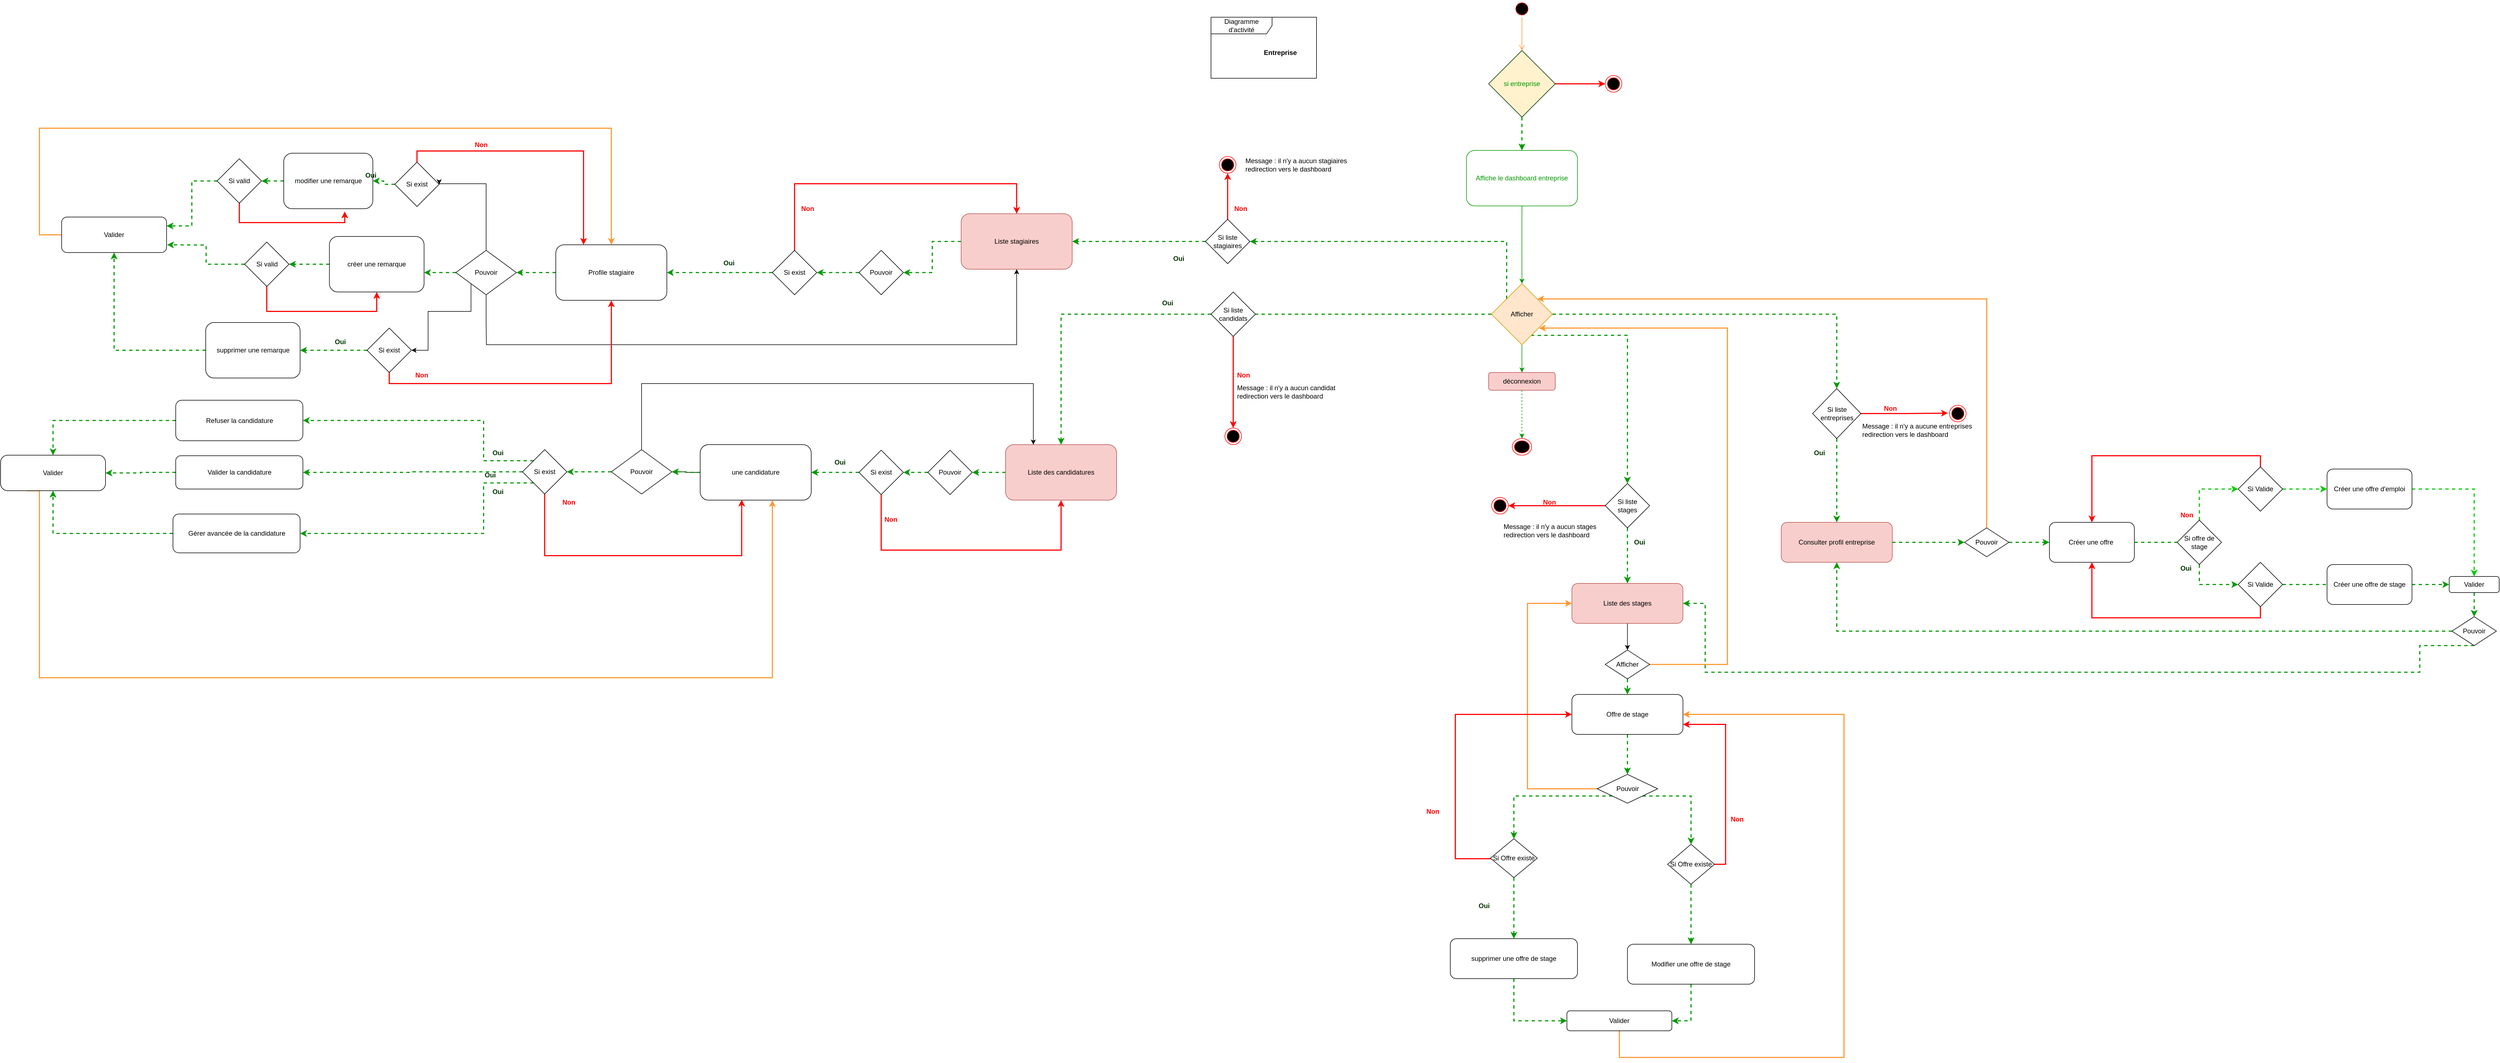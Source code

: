 <mxfile version="20.2.3" type="device"><diagram id="dK9tvj5l9Hu4B9UrkfzS" name="Page-1"><mxGraphModel dx="4116" dy="1898" grid="1" gridSize="10" guides="1" tooltips="1" connect="1" arrows="1" fold="1" page="1" pageScale="1" pageWidth="1169" pageHeight="827" math="0" shadow="0"><root><mxCell id="0"/><mxCell id="1" parent="0"/><mxCell id="IvrfVeuGX-2x-bHtq6-g-1" value="Diagramme d'activité" style="shape=umlFrame;whiteSpace=wrap;html=1;width=110;height=30;" parent="1" vertex="1"><mxGeometry x="10" y="10" width="190" height="110" as="geometry"/></mxCell><mxCell id="IvrfVeuGX-2x-bHtq6-g-2" value="Entreprise" style="text;align=center;fontStyle=1;verticalAlign=middle;spacingLeft=3;spacingRight=3;strokeColor=none;rotatable=0;points=[[0,0.5],[1,0.5]];portConstraint=eastwest;" parent="1" vertex="1"><mxGeometry x="94.97" y="60" width="80" height="26" as="geometry"/></mxCell><mxCell id="IvrfVeuGX-2x-bHtq6-g-3" value="" style="ellipse;html=1;shape=startState;fillColor=#000000;strokeColor=#ff0000;" parent="1" vertex="1"><mxGeometry x="555" y="-20" width="30" height="30" as="geometry"/></mxCell><mxCell id="IvrfVeuGX-2x-bHtq6-g-4" value="" style="edgeStyle=orthogonalEdgeStyle;html=1;verticalAlign=bottom;endArrow=open;endSize=8;strokeColor=#FF9933;rounded=0;" parent="1" source="IvrfVeuGX-2x-bHtq6-g-3" edge="1"><mxGeometry relative="1" as="geometry"><mxPoint x="570" y="70" as="targetPoint"/></mxGeometry></mxCell><mxCell id="IvrfVeuGX-2x-bHtq6-g-9" style="edgeStyle=orthogonalEdgeStyle;rounded=0;orthogonalLoop=1;jettySize=auto;html=1;exitX=1;exitY=0.5;exitDx=0;exitDy=0;entryX=0;entryY=0.5;entryDx=0;entryDy=0;strokeColor=#FF0000;strokeWidth=2;" parent="1" source="IvrfVeuGX-2x-bHtq6-g-7" target="IvrfVeuGX-2x-bHtq6-g-8" edge="1"><mxGeometry relative="1" as="geometry"/></mxCell><mxCell id="IvrfVeuGX-2x-bHtq6-g-11" style="edgeStyle=orthogonalEdgeStyle;rounded=0;orthogonalLoop=1;jettySize=auto;html=1;exitX=0.5;exitY=1;exitDx=0;exitDy=0;strokeColor=#009900;dashed=1;strokeWidth=2;" parent="1" source="IvrfVeuGX-2x-bHtq6-g-7" target="IvrfVeuGX-2x-bHtq6-g-10" edge="1"><mxGeometry relative="1" as="geometry"/></mxCell><mxCell id="IvrfVeuGX-2x-bHtq6-g-7" value="si entreprise" style="rhombus;whiteSpace=wrap;html=1;fillColor=#fff2cc;strokeColor=#003300;fontColor=#009900;" parent="1" vertex="1"><mxGeometry x="510" y="70" width="120" height="120" as="geometry"/></mxCell><mxCell id="IvrfVeuGX-2x-bHtq6-g-8" value="" style="ellipse;html=1;shape=endState;fillColor=#000000;strokeColor=#ff0000;" parent="1" vertex="1"><mxGeometry x="720" y="115" width="30" height="30" as="geometry"/></mxCell><mxCell id="IvrfVeuGX-2x-bHtq6-g-13" style="edgeStyle=orthogonalEdgeStyle;rounded=0;orthogonalLoop=1;jettySize=auto;html=1;exitX=0.5;exitY=1;exitDx=0;exitDy=0;entryX=0.5;entryY=0;entryDx=0;entryDy=0;strokeColor=#009900;" parent="1" source="IvrfVeuGX-2x-bHtq6-g-10" target="IvrfVeuGX-2x-bHtq6-g-12" edge="1"><mxGeometry relative="1" as="geometry"/></mxCell><mxCell id="IvrfVeuGX-2x-bHtq6-g-10" value="Affiche le dashboard entreprise" style="rounded=1;whiteSpace=wrap;html=1;fontColor=#009900;strokeColor=#009900;" parent="1" vertex="1"><mxGeometry x="470" y="250" width="200" height="100" as="geometry"/></mxCell><mxCell id="IvrfVeuGX-2x-bHtq6-g-15" style="edgeStyle=orthogonalEdgeStyle;rounded=0;orthogonalLoop=1;jettySize=auto;html=1;exitX=0.5;exitY=1;exitDx=0;exitDy=0;entryX=0.5;entryY=0;entryDx=0;entryDy=0;strokeColor=#009900;" parent="1" source="IvrfVeuGX-2x-bHtq6-g-12" target="IvrfVeuGX-2x-bHtq6-g-14" edge="1"><mxGeometry relative="1" as="geometry"/></mxCell><mxCell id="IvrfVeuGX-2x-bHtq6-g-21" style="edgeStyle=orthogonalEdgeStyle;rounded=0;orthogonalLoop=1;jettySize=auto;html=1;exitX=1;exitY=0.5;exitDx=0;exitDy=0;entryX=0.5;entryY=0;entryDx=0;entryDy=0;strokeColor=#009900;strokeWidth=2;dashed=1;" parent="1" source="IvrfVeuGX-2x-bHtq6-g-12" target="UWyFpZNym0sm6abf4kBV-177" edge="1"><mxGeometry relative="1" as="geometry"/></mxCell><mxCell id="d-51vMW2B44KQ1tpnDC6-2" style="edgeStyle=orthogonalEdgeStyle;rounded=0;orthogonalLoop=1;jettySize=auto;html=1;exitX=0;exitY=0.5;exitDx=0;exitDy=0;entryX=1;entryY=0.5;entryDx=0;entryDy=0;strokeColor=#009900;strokeWidth=2;dashed=1;startArrow=none;" parent="1" source="UWyFpZNym0sm6abf4kBV-90" target="d-51vMW2B44KQ1tpnDC6-1" edge="1"><mxGeometry relative="1" as="geometry"/></mxCell><mxCell id="d-51vMW2B44KQ1tpnDC6-4" style="edgeStyle=orthogonalEdgeStyle;rounded=0;orthogonalLoop=1;jettySize=auto;html=1;exitX=0;exitY=0.5;exitDx=0;exitDy=0;entryX=0.5;entryY=0;entryDx=0;entryDy=0;strokeColor=#009900;strokeWidth=2;dashed=1;startArrow=none;" parent="1" source="UWyFpZNym0sm6abf4kBV-131" target="d-51vMW2B44KQ1tpnDC6-3" edge="1"><mxGeometry relative="1" as="geometry"><mxPoint x="-300" y="545.476" as="targetPoint"/><Array as="points"><mxPoint x="-260" y="545"/></Array></mxGeometry></mxCell><mxCell id="UWyFpZNym0sm6abf4kBV-172" style="edgeStyle=orthogonalEdgeStyle;rounded=0;orthogonalLoop=1;jettySize=auto;html=1;exitX=0.647;exitY=0.847;exitDx=0;exitDy=0;entryX=0.5;entryY=0;entryDx=0;entryDy=0;dashed=1;strokeColor=#009900;strokeWidth=2;fontColor=#FF9933;exitPerimeter=0;" parent="1" source="IvrfVeuGX-2x-bHtq6-g-12" target="UWyFpZNym0sm6abf4kBV-165" edge="1"><mxGeometry relative="1" as="geometry"><Array as="points"><mxPoint x="598" y="583"/><mxPoint x="760" y="583"/></Array></mxGeometry></mxCell><mxCell id="UWyFpZNym0sm6abf4kBV-186" style="edgeStyle=orthogonalEdgeStyle;rounded=0;orthogonalLoop=1;jettySize=auto;html=1;exitX=0;exitY=0;exitDx=0;exitDy=0;entryX=1;entryY=0.5;entryDx=0;entryDy=0;strokeColor=#009900;strokeWidth=2;fontColor=#003300;dashed=1;" parent="1" source="IvrfVeuGX-2x-bHtq6-g-12" target="UWyFpZNym0sm6abf4kBV-90" edge="1"><mxGeometry relative="1" as="geometry"><Array as="points"><mxPoint x="543" y="414"/></Array></mxGeometry></mxCell><mxCell id="IvrfVeuGX-2x-bHtq6-g-12" value="Afficher" style="rhombus;whiteSpace=wrap;html=1;fillColor=#ffe6cc;strokeColor=#d79b00;" parent="1" vertex="1"><mxGeometry x="515" y="490" width="110" height="110" as="geometry"/></mxCell><mxCell id="IvrfVeuGX-2x-bHtq6-g-17" style="edgeStyle=orthogonalEdgeStyle;rounded=0;orthogonalLoop=1;jettySize=auto;html=1;exitX=0.5;exitY=1;exitDx=0;exitDy=0;entryX=0.5;entryY=0;entryDx=0;entryDy=0;dashed=1;strokeColor=#009900;" parent="1" source="IvrfVeuGX-2x-bHtq6-g-14" target="IvrfVeuGX-2x-bHtq6-g-16" edge="1"><mxGeometry relative="1" as="geometry"/></mxCell><mxCell id="IvrfVeuGX-2x-bHtq6-g-14" value="déconnexion" style="rounded=1;whiteSpace=wrap;html=1;fillColor=#f8cecc;strokeColor=#b85450;" parent="1" vertex="1"><mxGeometry x="510" y="650" width="120" height="32" as="geometry"/></mxCell><mxCell id="IvrfVeuGX-2x-bHtq6-g-16" value="" style="ellipse;html=1;shape=endState;fillColor=#000000;strokeColor=#ff0000;" parent="1" vertex="1"><mxGeometry x="552.5" y="769" width="35" height="30" as="geometry"/></mxCell><mxCell id="d-51vMW2B44KQ1tpnDC6-48" style="edgeStyle=orthogonalEdgeStyle;rounded=0;orthogonalLoop=1;jettySize=auto;html=1;exitX=0.5;exitY=1;exitDx=0;exitDy=0;entryX=0.5;entryY=0;entryDx=0;entryDy=0;" parent="1" source="IvrfVeuGX-2x-bHtq6-g-18" target="d-51vMW2B44KQ1tpnDC6-47" edge="1"><mxGeometry relative="1" as="geometry"/></mxCell><mxCell id="IvrfVeuGX-2x-bHtq6-g-18" value="Liste des stages" style="rounded=1;whiteSpace=wrap;html=1;fillColor=#f8cecc;strokeColor=#b85450;" parent="1" vertex="1"><mxGeometry x="660" y="1030" width="200" height="72" as="geometry"/></mxCell><mxCell id="d-51vMW2B44KQ1tpnDC6-63" style="edgeStyle=orthogonalEdgeStyle;rounded=0;orthogonalLoop=1;jettySize=auto;html=1;exitX=1;exitY=0.5;exitDx=0;exitDy=0;entryX=0;entryY=0.5;entryDx=0;entryDy=0;strokeColor=#009900;strokeWidth=2;dashed=1;" parent="1" source="IvrfVeuGX-2x-bHtq6-g-19" target="d-51vMW2B44KQ1tpnDC6-62" edge="1"><mxGeometry relative="1" as="geometry"/></mxCell><mxCell id="IvrfVeuGX-2x-bHtq6-g-19" value="Consulter profil entreprise" style="rounded=1;whiteSpace=wrap;html=1;fillColor=#f8cecc;strokeColor=#b85450;" parent="1" vertex="1"><mxGeometry x="1037" y="920" width="200" height="72" as="geometry"/></mxCell><mxCell id="d-51vMW2B44KQ1tpnDC6-7" style="edgeStyle=orthogonalEdgeStyle;rounded=0;orthogonalLoop=1;jettySize=auto;html=1;exitX=0;exitY=0.5;exitDx=0;exitDy=0;strokeColor=#009900;fontColor=#FF9933;strokeWidth=2;dashed=1;" parent="1" source="d-51vMW2B44KQ1tpnDC6-1" target="d-51vMW2B44KQ1tpnDC6-5" edge="1"><mxGeometry relative="1" as="geometry"/></mxCell><mxCell id="d-51vMW2B44KQ1tpnDC6-1" value="Liste stagiaires" style="rounded=1;whiteSpace=wrap;html=1;fillColor=#f8cecc;strokeColor=#b85450;" parent="1" vertex="1"><mxGeometry x="-440" y="364" width="200" height="100" as="geometry"/></mxCell><mxCell id="d-51vMW2B44KQ1tpnDC6-28" style="edgeStyle=orthogonalEdgeStyle;rounded=0;orthogonalLoop=1;jettySize=auto;html=1;entryX=1;entryY=0.5;entryDx=0;entryDy=0;startArrow=none;strokeColor=#009900;strokeWidth=2;dashed=1;" parent="1" source="UWyFpZNym0sm6abf4kBV-134" target="d-51vMW2B44KQ1tpnDC6-26" edge="1"><mxGeometry relative="1" as="geometry"/></mxCell><mxCell id="UWyFpZNym0sm6abf4kBV-136" style="edgeStyle=orthogonalEdgeStyle;rounded=0;orthogonalLoop=1;jettySize=auto;html=1;exitX=0;exitY=0.5;exitDx=0;exitDy=0;strokeColor=#009900;strokeWidth=2;fontColor=#000000;dashed=1;" parent="1" source="d-51vMW2B44KQ1tpnDC6-3" target="UWyFpZNym0sm6abf4kBV-134" edge="1"><mxGeometry relative="1" as="geometry"/></mxCell><mxCell id="d-51vMW2B44KQ1tpnDC6-3" value="Liste des candidatures" style="rounded=1;whiteSpace=wrap;html=1;fillColor=#f8cecc;strokeColor=#b85450;" parent="1" vertex="1"><mxGeometry x="-360" y="780" width="200" height="100" as="geometry"/></mxCell><mxCell id="d-51vMW2B44KQ1tpnDC6-8" style="edgeStyle=orthogonalEdgeStyle;rounded=0;orthogonalLoop=1;jettySize=auto;html=1;exitX=0;exitY=0.5;exitDx=0;exitDy=0;entryX=1;entryY=0.5;entryDx=0;entryDy=0;startArrow=none;fontColor=#000000;strokeWidth=2;dashed=1;strokeColor=#009900;" parent="1" source="UWyFpZNym0sm6abf4kBV-101" target="d-51vMW2B44KQ1tpnDC6-6" edge="1"><mxGeometry relative="1" as="geometry"/></mxCell><mxCell id="UWyFpZNym0sm6abf4kBV-108" style="edgeStyle=orthogonalEdgeStyle;rounded=0;orthogonalLoop=1;jettySize=auto;html=1;exitX=0;exitY=0.5;exitDx=0;exitDy=0;entryX=1;entryY=0.5;entryDx=0;entryDy=0;strokeColor=#009900;strokeWidth=2;fontColor=#FF9933;dashed=1;" parent="1" source="d-51vMW2B44KQ1tpnDC6-5" target="UWyFpZNym0sm6abf4kBV-101" edge="1"><mxGeometry relative="1" as="geometry"/></mxCell><mxCell id="d-51vMW2B44KQ1tpnDC6-5" value="Pouvoir" style="rhombus;whiteSpace=wrap;html=1;" parent="1" vertex="1"><mxGeometry x="-624" y="430" width="80" height="80" as="geometry"/></mxCell><mxCell id="d-51vMW2B44KQ1tpnDC6-11" style="edgeStyle=orthogonalEdgeStyle;rounded=0;orthogonalLoop=1;jettySize=auto;html=1;entryX=1;entryY=0.5;entryDx=0;entryDy=0;strokeColor=#009900;strokeWidth=2;dashed=1;" parent="1" source="d-51vMW2B44KQ1tpnDC6-6" target="d-51vMW2B44KQ1tpnDC6-9" edge="1"><mxGeometry relative="1" as="geometry"/></mxCell><mxCell id="d-51vMW2B44KQ1tpnDC6-6" value="Profile stagiaire" style="rounded=1;whiteSpace=wrap;html=1;" parent="1" vertex="1"><mxGeometry x="-1170" y="420" width="200" height="100" as="geometry"/></mxCell><mxCell id="d-51vMW2B44KQ1tpnDC6-12" style="edgeStyle=orthogonalEdgeStyle;rounded=0;orthogonalLoop=1;jettySize=auto;html=1;exitX=0;exitY=0.5;exitDx=0;exitDy=0;strokeColor=#009900;strokeWidth=2;dashed=1;" parent="1" source="d-51vMW2B44KQ1tpnDC6-9" target="d-51vMW2B44KQ1tpnDC6-10" edge="1"><mxGeometry relative="1" as="geometry"><Array as="points"><mxPoint x="-1450" y="470"/><mxPoint x="-1450" y="470"/></Array></mxGeometry></mxCell><mxCell id="d-51vMW2B44KQ1tpnDC6-15" style="edgeStyle=orthogonalEdgeStyle;rounded=0;orthogonalLoop=1;jettySize=auto;html=1;exitX=0.5;exitY=0;exitDx=0;exitDy=0;entryX=1;entryY=0.5;entryDx=0;entryDy=0;" parent="1" source="d-51vMW2B44KQ1tpnDC6-9" target="UWyFpZNym0sm6abf4kBV-109" edge="1"><mxGeometry relative="1" as="geometry"><Array as="points"><mxPoint x="-1295" y="310"/></Array></mxGeometry></mxCell><mxCell id="d-51vMW2B44KQ1tpnDC6-16" style="edgeStyle=orthogonalEdgeStyle;rounded=0;orthogonalLoop=1;jettySize=auto;html=1;exitX=0;exitY=1;exitDx=0;exitDy=0;entryX=1;entryY=0.5;entryDx=0;entryDy=0;" parent="1" source="d-51vMW2B44KQ1tpnDC6-9" target="UWyFpZNym0sm6abf4kBV-115" edge="1"><mxGeometry relative="1" as="geometry"><Array as="points"><mxPoint x="-1323" y="540"/><mxPoint x="-1400" y="540"/><mxPoint x="-1400" y="610"/><mxPoint x="-1420" y="610"/></Array></mxGeometry></mxCell><mxCell id="d-51vMW2B44KQ1tpnDC6-23" style="edgeStyle=orthogonalEdgeStyle;rounded=0;orthogonalLoop=1;jettySize=auto;html=1;entryX=0.5;entryY=1;entryDx=0;entryDy=0;exitX=0.5;exitY=1;exitDx=0;exitDy=0;" parent="1" source="d-51vMW2B44KQ1tpnDC6-9" target="d-51vMW2B44KQ1tpnDC6-1" edge="1"><mxGeometry relative="1" as="geometry"><mxPoint x="-1300" y="560" as="sourcePoint"/><Array as="points"><mxPoint x="-1295" y="560"/><mxPoint x="-1295" y="560"/><mxPoint x="-1295" y="600"/><mxPoint x="-340" y="600"/></Array></mxGeometry></mxCell><mxCell id="d-51vMW2B44KQ1tpnDC6-9" value="Pouvoir" style="rhombus;whiteSpace=wrap;html=1;" parent="1" vertex="1"><mxGeometry x="-1350" y="430" width="109" height="80" as="geometry"/></mxCell><mxCell id="V-us32ecaMY4QRUvl-gC-9" style="edgeStyle=orthogonalEdgeStyle;rounded=0;orthogonalLoop=1;jettySize=auto;html=1;exitX=0;exitY=0.5;exitDx=0;exitDy=0;entryX=1;entryY=0.5;entryDx=0;entryDy=0;strokeColor=#009900;strokeWidth=2;dashed=1;" parent="1" source="d-51vMW2B44KQ1tpnDC6-10" target="V-us32ecaMY4QRUvl-gC-7" edge="1"><mxGeometry relative="1" as="geometry"/></mxCell><mxCell id="d-51vMW2B44KQ1tpnDC6-10" value="créer une remarque" style="rounded=1;whiteSpace=wrap;html=1;" parent="1" vertex="1"><mxGeometry x="-1577.75" y="405" width="170.5" height="100" as="geometry"/></mxCell><mxCell id="V-us32ecaMY4QRUvl-gC-15" style="edgeStyle=orthogonalEdgeStyle;rounded=0;orthogonalLoop=1;jettySize=auto;html=1;exitX=0;exitY=0.5;exitDx=0;exitDy=0;entryX=1;entryY=0.5;entryDx=0;entryDy=0;dashed=1;strokeColor=#009900;strokeWidth=2;" parent="1" source="d-51vMW2B44KQ1tpnDC6-13" target="V-us32ecaMY4QRUvl-gC-12" edge="1"><mxGeometry relative="1" as="geometry"/></mxCell><mxCell id="d-51vMW2B44KQ1tpnDC6-13" value="modifier&amp;nbsp;une remarque" style="rounded=1;whiteSpace=wrap;html=1;" parent="1" vertex="1"><mxGeometry x="-1660" y="255" width="160.5" height="100" as="geometry"/></mxCell><mxCell id="d-51vMW2B44KQ1tpnDC6-20" style="edgeStyle=orthogonalEdgeStyle;rounded=0;orthogonalLoop=1;jettySize=auto;html=1;exitX=0;exitY=0.5;exitDx=0;exitDy=0;strokeWidth=2;dashed=1;strokeColor=#009900;" parent="1" source="d-51vMW2B44KQ1tpnDC6-14" target="d-51vMW2B44KQ1tpnDC6-18" edge="1"><mxGeometry relative="1" as="geometry"/></mxCell><mxCell id="d-51vMW2B44KQ1tpnDC6-14" value="supprimer&amp;nbsp;une remarque" style="rounded=1;whiteSpace=wrap;html=1;" parent="1" vertex="1"><mxGeometry x="-1800.5" y="560" width="170" height="100" as="geometry"/></mxCell><mxCell id="d-51vMW2B44KQ1tpnDC6-22" style="edgeStyle=orthogonalEdgeStyle;rounded=0;orthogonalLoop=1;jettySize=auto;html=1;exitX=0;exitY=0.5;exitDx=0;exitDy=0;entryX=0.5;entryY=0;entryDx=0;entryDy=0;strokeColor=#FF9933;strokeWidth=2;" parent="1" source="d-51vMW2B44KQ1tpnDC6-18" target="d-51vMW2B44KQ1tpnDC6-6" edge="1"><mxGeometry relative="1" as="geometry"><mxPoint x="-1380" y="70" as="targetPoint"/><Array as="points"><mxPoint x="-2100" y="402"/><mxPoint x="-2100" y="210"/><mxPoint x="-1070" y="210"/></Array></mxGeometry></mxCell><mxCell id="d-51vMW2B44KQ1tpnDC6-18" value="Valider" style="rounded=1;whiteSpace=wrap;html=1;" parent="1" vertex="1"><mxGeometry x="-2060" y="370" width="189" height="64" as="geometry"/></mxCell><mxCell id="UWyFpZNym0sm6abf4kBV-137" value="" style="edgeStyle=orthogonalEdgeStyle;rounded=0;orthogonalLoop=1;jettySize=auto;html=1;strokeColor=#009900;strokeWidth=2;fontColor=#000000;dashed=1;entryX=1;entryY=0.5;entryDx=0;entryDy=0;" parent="1" source="d-51vMW2B44KQ1tpnDC6-26" target="d-51vMW2B44KQ1tpnDC6-27" edge="1"><mxGeometry relative="1" as="geometry"><Array as="points"><mxPoint x="-650" y="830"/><mxPoint x="-650" y="830"/></Array></mxGeometry></mxCell><mxCell id="d-51vMW2B44KQ1tpnDC6-26" value="Si exist" style="rhombus;whiteSpace=wrap;html=1;" parent="1" vertex="1"><mxGeometry x="-624" y="790" width="80" height="80" as="geometry"/></mxCell><mxCell id="UWyFpZNym0sm6abf4kBV-124" style="edgeStyle=orthogonalEdgeStyle;rounded=0;orthogonalLoop=1;jettySize=auto;html=1;exitX=0;exitY=0.5;exitDx=0;exitDy=0;entryX=1;entryY=0.5;entryDx=0;entryDy=0;strokeColor=#000000;strokeWidth=1;fontColor=#000000;" parent="1" source="d-51vMW2B44KQ1tpnDC6-27" target="d-51vMW2B44KQ1tpnDC6-34" edge="1"><mxGeometry relative="1" as="geometry"/></mxCell><mxCell id="UWyFpZNym0sm6abf4kBV-140" value="" style="edgeStyle=orthogonalEdgeStyle;rounded=0;orthogonalLoop=1;jettySize=auto;html=1;dashed=1;strokeColor=#009900;strokeWidth=2;fontColor=#000000;" parent="1" source="d-51vMW2B44KQ1tpnDC6-27" target="d-51vMW2B44KQ1tpnDC6-34" edge="1"><mxGeometry relative="1" as="geometry"/></mxCell><mxCell id="d-51vMW2B44KQ1tpnDC6-27" value="une candidature" style="rounded=1;whiteSpace=wrap;html=1;" parent="1" vertex="1"><mxGeometry x="-910" y="780" width="200" height="100" as="geometry"/></mxCell><mxCell id="d-51vMW2B44KQ1tpnDC6-43" style="edgeStyle=orthogonalEdgeStyle;rounded=0;orthogonalLoop=1;jettySize=auto;html=1;exitX=0.5;exitY=0;exitDx=0;exitDy=0;entryX=0.25;entryY=0;entryDx=0;entryDy=0;" parent="1" source="d-51vMW2B44KQ1tpnDC6-34" target="d-51vMW2B44KQ1tpnDC6-3" edge="1"><mxGeometry relative="1" as="geometry"><Array as="points"><mxPoint x="-1015" y="670"/><mxPoint x="-310" y="670"/></Array><mxPoint x="-350" y="760" as="targetPoint"/></mxGeometry></mxCell><mxCell id="UWyFpZNym0sm6abf4kBV-142" style="edgeStyle=orthogonalEdgeStyle;rounded=0;orthogonalLoop=1;jettySize=auto;html=1;exitX=0;exitY=0.5;exitDx=0;exitDy=0;dashed=1;strokeColor=#009900;strokeWidth=2;fontColor=#000000;" parent="1" source="d-51vMW2B44KQ1tpnDC6-34" target="UWyFpZNym0sm6abf4kBV-141" edge="1"><mxGeometry relative="1" as="geometry"/></mxCell><mxCell id="d-51vMW2B44KQ1tpnDC6-34" value="Pouvoir" style="rhombus;whiteSpace=wrap;html=1;" parent="1" vertex="1"><mxGeometry x="-1070" y="789" width="109" height="80" as="geometry"/></mxCell><mxCell id="d-51vMW2B44KQ1tpnDC6-35" style="edgeStyle=orthogonalEdgeStyle;rounded=0;orthogonalLoop=1;jettySize=auto;html=1;exitX=0;exitY=0.5;exitDx=0;exitDy=0;strokeColor=#009900;strokeWidth=2;dashed=1;" parent="1" source="d-51vMW2B44KQ1tpnDC6-36" target="d-51vMW2B44KQ1tpnDC6-41" edge="1"><mxGeometry relative="1" as="geometry"/></mxCell><mxCell id="d-51vMW2B44KQ1tpnDC6-36" value="Refuser&amp;nbsp;la candidature" style="rounded=1;whiteSpace=wrap;html=1;" parent="1" vertex="1"><mxGeometry x="-1854.5" y="700" width="229" height="73" as="geometry"/></mxCell><mxCell id="d-51vMW2B44KQ1tpnDC6-37" style="edgeStyle=orthogonalEdgeStyle;rounded=0;orthogonalLoop=1;jettySize=auto;html=1;exitX=0;exitY=0.5;exitDx=0;exitDy=0;entryX=1;entryY=0.5;entryDx=0;entryDy=0;strokeColor=#009900;strokeWidth=2;dashed=1;" parent="1" source="d-51vMW2B44KQ1tpnDC6-38" target="d-51vMW2B44KQ1tpnDC6-41" edge="1"><mxGeometry relative="1" as="geometry"/></mxCell><mxCell id="d-51vMW2B44KQ1tpnDC6-38" value="Valider la candidature" style="rounded=1;whiteSpace=wrap;html=1;" parent="1" vertex="1"><mxGeometry x="-1854.5" y="800" width="229" height="60" as="geometry"/></mxCell><mxCell id="d-51vMW2B44KQ1tpnDC6-39" style="edgeStyle=orthogonalEdgeStyle;rounded=0;orthogonalLoop=1;jettySize=auto;html=1;exitX=0;exitY=0.5;exitDx=0;exitDy=0;strokeColor=#009900;strokeWidth=2;dashed=1;" parent="1" source="d-51vMW2B44KQ1tpnDC6-40" target="d-51vMW2B44KQ1tpnDC6-41" edge="1"><mxGeometry relative="1" as="geometry"/></mxCell><mxCell id="d-51vMW2B44KQ1tpnDC6-40" value="Gérer avancée de la candidature" style="rounded=1;whiteSpace=wrap;html=1;" parent="1" vertex="1"><mxGeometry x="-1859.5" y="905" width="229" height="70" as="geometry"/></mxCell><mxCell id="d-51vMW2B44KQ1tpnDC6-42" style="edgeStyle=orthogonalEdgeStyle;rounded=0;orthogonalLoop=1;jettySize=auto;html=1;exitX=0.25;exitY=1;exitDx=0;exitDy=0;strokeColor=#FF9933;strokeWidth=2;" parent="1" source="d-51vMW2B44KQ1tpnDC6-41" target="d-51vMW2B44KQ1tpnDC6-27" edge="1"><mxGeometry relative="1" as="geometry"><mxPoint x="-1920" y="1300" as="targetPoint"/><Array as="points"><mxPoint x="-2100" y="863"/><mxPoint x="-2100" y="1200"/><mxPoint x="-780" y="1200"/></Array></mxGeometry></mxCell><mxCell id="d-51vMW2B44KQ1tpnDC6-41" value="Valider" style="rounded=1;whiteSpace=wrap;html=1;arcSize=20;" parent="1" vertex="1"><mxGeometry x="-2170" y="799" width="189" height="64" as="geometry"/></mxCell><mxCell id="d-51vMW2B44KQ1tpnDC6-54" style="edgeStyle=orthogonalEdgeStyle;rounded=0;orthogonalLoop=1;jettySize=auto;html=1;exitX=0.5;exitY=1;exitDx=0;exitDy=0;strokeColor=#009900;strokeWidth=2;dashed=1;" parent="1" source="d-51vMW2B44KQ1tpnDC6-46" target="d-51vMW2B44KQ1tpnDC6-50" edge="1"><mxGeometry relative="1" as="geometry"/></mxCell><mxCell id="d-51vMW2B44KQ1tpnDC6-46" value="Offre de stage" style="rounded=1;whiteSpace=wrap;html=1;" parent="1" vertex="1"><mxGeometry x="660" y="1230" width="200" height="72" as="geometry"/></mxCell><mxCell id="d-51vMW2B44KQ1tpnDC6-49" style="edgeStyle=orthogonalEdgeStyle;rounded=0;orthogonalLoop=1;jettySize=auto;html=1;exitX=0.5;exitY=1;exitDx=0;exitDy=0;entryX=0.5;entryY=0;entryDx=0;entryDy=0;strokeColor=#009900;strokeWidth=2;dashed=1;" parent="1" source="d-51vMW2B44KQ1tpnDC6-47" target="d-51vMW2B44KQ1tpnDC6-46" edge="1"><mxGeometry relative="1" as="geometry"/></mxCell><mxCell id="d-51vMW2B44KQ1tpnDC6-61" style="edgeStyle=orthogonalEdgeStyle;rounded=0;orthogonalLoop=1;jettySize=auto;html=1;exitX=1;exitY=0.5;exitDx=0;exitDy=0;strokeColor=#FF9933;strokeWidth=2;entryX=0.778;entryY=0.731;entryDx=0;entryDy=0;entryPerimeter=0;" parent="1" source="d-51vMW2B44KQ1tpnDC6-47" target="IvrfVeuGX-2x-bHtq6-g-12" edge="1"><mxGeometry relative="1" as="geometry"><mxPoint x="610" y="560" as="targetPoint"/><Array as="points"><mxPoint x="940" y="1176"/><mxPoint x="940" y="570"/><mxPoint x="610" y="570"/></Array></mxGeometry></mxCell><mxCell id="d-51vMW2B44KQ1tpnDC6-47" value="Afficher" style="rhombus;whiteSpace=wrap;html=1;" parent="1" vertex="1"><mxGeometry x="720" y="1150" width="80" height="52" as="geometry"/></mxCell><mxCell id="d-51vMW2B44KQ1tpnDC6-55" style="edgeStyle=orthogonalEdgeStyle;rounded=0;orthogonalLoop=1;jettySize=auto;html=1;exitX=0;exitY=1;exitDx=0;exitDy=0;entryX=0.5;entryY=0;entryDx=0;entryDy=0;strokeColor=#009900;strokeWidth=2;dashed=1;" parent="1" source="d-51vMW2B44KQ1tpnDC6-50" target="UWyFpZNym0sm6abf4kBV-153" edge="1"><mxGeometry relative="1" as="geometry"/></mxCell><mxCell id="d-51vMW2B44KQ1tpnDC6-60" style="edgeStyle=orthogonalEdgeStyle;rounded=0;orthogonalLoop=1;jettySize=auto;html=1;exitX=0;exitY=0.5;exitDx=0;exitDy=0;strokeColor=#FF9933;entryX=0;entryY=0.5;entryDx=0;entryDy=0;strokeWidth=2;" parent="1" source="d-51vMW2B44KQ1tpnDC6-50" target="IvrfVeuGX-2x-bHtq6-g-18" edge="1"><mxGeometry relative="1" as="geometry"><Array as="points"><mxPoint x="580" y="1400"/><mxPoint x="580" y="1066"/></Array><mxPoint x="640" y="1066" as="targetPoint"/></mxGeometry></mxCell><mxCell id="UWyFpZNym0sm6abf4kBV-160" style="edgeStyle=orthogonalEdgeStyle;rounded=0;orthogonalLoop=1;jettySize=auto;html=1;exitX=1;exitY=1;exitDx=0;exitDy=0;dashed=1;strokeColor=#009900;strokeWidth=2;fontColor=#FF9933;" parent="1" source="d-51vMW2B44KQ1tpnDC6-50" target="UWyFpZNym0sm6abf4kBV-158" edge="1"><mxGeometry relative="1" as="geometry"/></mxCell><mxCell id="d-51vMW2B44KQ1tpnDC6-50" value="Pouvoir" style="rhombus;whiteSpace=wrap;html=1;" parent="1" vertex="1"><mxGeometry x="705.5" y="1374" width="109" height="52" as="geometry"/></mxCell><mxCell id="d-51vMW2B44KQ1tpnDC6-57" style="edgeStyle=orthogonalEdgeStyle;rounded=0;orthogonalLoop=1;jettySize=auto;html=1;exitX=0.5;exitY=1;exitDx=0;exitDy=0;entryX=1;entryY=0.5;entryDx=0;entryDy=0;strokeColor=#009900;dashed=1;strokeWidth=2;" parent="1" source="d-51vMW2B44KQ1tpnDC6-51" target="d-51vMW2B44KQ1tpnDC6-53" edge="1"><mxGeometry relative="1" as="geometry"/></mxCell><mxCell id="d-51vMW2B44KQ1tpnDC6-51" value="Modifier&amp;nbsp;une offre de stage" style="rounded=1;whiteSpace=wrap;html=1;" parent="1" vertex="1"><mxGeometry x="760" y="1680" width="229" height="72" as="geometry"/></mxCell><mxCell id="d-51vMW2B44KQ1tpnDC6-58" style="edgeStyle=orthogonalEdgeStyle;rounded=0;orthogonalLoop=1;jettySize=auto;html=1;exitX=0.5;exitY=1;exitDx=0;exitDy=0;entryX=0;entryY=0.5;entryDx=0;entryDy=0;fontColor=#FF9933;strokeColor=#009900;strokeWidth=2;dashed=1;" parent="1" source="d-51vMW2B44KQ1tpnDC6-52" target="d-51vMW2B44KQ1tpnDC6-53" edge="1"><mxGeometry relative="1" as="geometry"/></mxCell><mxCell id="d-51vMW2B44KQ1tpnDC6-52" value="supprimer une offre de stage" style="rounded=1;whiteSpace=wrap;html=1;" parent="1" vertex="1"><mxGeometry x="441" y="1670" width="229" height="72" as="geometry"/></mxCell><mxCell id="d-51vMW2B44KQ1tpnDC6-59" style="edgeStyle=orthogonalEdgeStyle;rounded=0;orthogonalLoop=1;jettySize=auto;html=1;exitX=0.5;exitY=1;exitDx=0;exitDy=0;strokeColor=#FF9933;entryX=1;entryY=0.5;entryDx=0;entryDy=0;strokeWidth=2;" parent="1" source="d-51vMW2B44KQ1tpnDC6-53" target="d-51vMW2B44KQ1tpnDC6-46" edge="1"><mxGeometry relative="1" as="geometry"><Array as="points"><mxPoint x="746" y="1884"/><mxPoint x="1150" y="1884"/><mxPoint x="1150" y="1266"/></Array><mxPoint x="900" y="1270" as="targetPoint"/></mxGeometry></mxCell><mxCell id="d-51vMW2B44KQ1tpnDC6-53" value="Valider" style="rounded=1;whiteSpace=wrap;html=1;" parent="1" vertex="1"><mxGeometry x="651" y="1800" width="189" height="36" as="geometry"/></mxCell><mxCell id="d-51vMW2B44KQ1tpnDC6-66" style="edgeStyle=orthogonalEdgeStyle;rounded=0;orthogonalLoop=1;jettySize=auto;html=1;exitX=1;exitY=0.5;exitDx=0;exitDy=0;entryX=0;entryY=0.5;entryDx=0;entryDy=0;strokeColor=#009900;dashed=1;strokeWidth=2;" parent="1" source="d-51vMW2B44KQ1tpnDC6-62" target="d-51vMW2B44KQ1tpnDC6-64" edge="1"><mxGeometry relative="1" as="geometry"/></mxCell><mxCell id="d-51vMW2B44KQ1tpnDC6-70" style="edgeStyle=orthogonalEdgeStyle;rounded=0;orthogonalLoop=1;jettySize=auto;html=1;exitX=0.5;exitY=0;exitDx=0;exitDy=0;entryX=1;entryY=0;entryDx=0;entryDy=0;strokeColor=#FF9933;strokeWidth=2;" parent="1" source="d-51vMW2B44KQ1tpnDC6-62" target="IvrfVeuGX-2x-bHtq6-g-12" edge="1"><mxGeometry relative="1" as="geometry"><Array as="points"><mxPoint x="1407" y="517"/></Array></mxGeometry></mxCell><mxCell id="d-51vMW2B44KQ1tpnDC6-62" value="Pouvoir" style="rhombus;whiteSpace=wrap;html=1;" parent="1" vertex="1"><mxGeometry x="1367" y="930" width="80" height="52" as="geometry"/></mxCell><mxCell id="V-us32ecaMY4QRUvl-gC-3" style="edgeStyle=orthogonalEdgeStyle;rounded=0;orthogonalLoop=1;jettySize=auto;html=1;exitX=0.5;exitY=1;exitDx=0;exitDy=0;entryX=0;entryY=0.5;entryDx=0;entryDy=0;strokeWidth=2;strokeColor=#009900;dashed=1;startArrow=none;" parent="1" source="Pxqj_HeV-wVKEF90nfY4-2" target="V-us32ecaMY4QRUvl-gC-1" edge="1"><mxGeometry relative="1" as="geometry"/></mxCell><mxCell id="d-51vMW2B44KQ1tpnDC6-64" value="Créer une offre&amp;nbsp;" style="rounded=1;whiteSpace=wrap;html=1;" parent="1" vertex="1"><mxGeometry x="1520" y="920" width="153" height="72" as="geometry"/></mxCell><mxCell id="d-51vMW2B44KQ1tpnDC6-69" style="edgeStyle=orthogonalEdgeStyle;rounded=0;orthogonalLoop=1;jettySize=auto;html=1;exitX=0;exitY=0.5;exitDx=0;exitDy=0;dashed=1;strokeWidth=2;strokeColor=#009900;" parent="1" source="d-51vMW2B44KQ1tpnDC6-73" target="IvrfVeuGX-2x-bHtq6-g-19" edge="1"><mxGeometry relative="1" as="geometry"><Array as="points"><mxPoint x="1137" y="1116"/></Array></mxGeometry></mxCell><mxCell id="V-us32ecaMY4QRUvl-gC-5" style="edgeStyle=orthogonalEdgeStyle;rounded=0;orthogonalLoop=1;jettySize=auto;html=1;dashed=1;strokeColor=#009900;strokeWidth=2;" parent="1" source="d-51vMW2B44KQ1tpnDC6-67" target="d-51vMW2B44KQ1tpnDC6-73" edge="1"><mxGeometry relative="1" as="geometry"/></mxCell><mxCell id="d-51vMW2B44KQ1tpnDC6-67" value="Valider" style="rounded=1;whiteSpace=wrap;html=1;" parent="1" vertex="1"><mxGeometry x="2240" y="1017.5" width="90" height="29" as="geometry"/></mxCell><mxCell id="d-51vMW2B44KQ1tpnDC6-75" style="edgeStyle=orthogonalEdgeStyle;rounded=0;orthogonalLoop=1;jettySize=auto;html=1;exitX=0.5;exitY=1;exitDx=0;exitDy=0;entryX=1;entryY=0.5;entryDx=0;entryDy=0;dashed=1;strokeWidth=2;strokeColor=#009900;" parent="1" source="d-51vMW2B44KQ1tpnDC6-73" target="IvrfVeuGX-2x-bHtq6-g-18" edge="1"><mxGeometry relative="1" as="geometry"><Array as="points"><mxPoint x="2187" y="1190"/><mxPoint x="900" y="1190"/><mxPoint x="900" y="1066"/></Array></mxGeometry></mxCell><mxCell id="d-51vMW2B44KQ1tpnDC6-73" value="Pouvoir" style="rhombus;whiteSpace=wrap;html=1;" parent="1" vertex="1"><mxGeometry x="2245" y="1090" width="80" height="52" as="geometry"/></mxCell><mxCell id="UWyFpZNym0sm6abf4kBV-96" style="edgeStyle=orthogonalEdgeStyle;rounded=0;orthogonalLoop=1;jettySize=auto;html=1;exitX=0.5;exitY=0;exitDx=0;exitDy=0;entryX=0.5;entryY=1;entryDx=0;entryDy=0;strokeColor=#FF0000;strokeWidth=2;fontColor=#000000;spacing=1;" parent="1" source="UWyFpZNym0sm6abf4kBV-90" target="UWyFpZNym0sm6abf4kBV-95" edge="1"><mxGeometry relative="1" as="geometry"/></mxCell><mxCell id="UWyFpZNym0sm6abf4kBV-90" value="Si liste&lt;br&gt;stagiaires" style="rhombus;whiteSpace=wrap;html=1;strokeColor=#000000;fontColor=#000000;" parent="1" vertex="1"><mxGeometry y="374" width="80" height="80" as="geometry"/></mxCell><mxCell id="UWyFpZNym0sm6abf4kBV-95" value="" style="ellipse;html=1;shape=endState;fillColor=#000000;strokeColor=#ff0000;" parent="1" vertex="1"><mxGeometry x="25" y="261" width="30" height="30" as="geometry"/></mxCell><mxCell id="UWyFpZNym0sm6abf4kBV-97" value="Message : il n'y a aucun stagiaires&lt;br&gt;redirection vers le dashboard&amp;nbsp;" style="text;html=1;strokeColor=none;fillColor=none;align=left;verticalAlign=middle;whiteSpace=wrap;rounded=0;fontColor=#000000;" parent="1" vertex="1"><mxGeometry x="70" y="261" width="250" height="30" as="geometry"/></mxCell><mxCell id="UWyFpZNym0sm6abf4kBV-99" value="&lt;b&gt;Non&lt;/b&gt;" style="text;html=1;strokeColor=none;fillColor=none;align=left;verticalAlign=middle;whiteSpace=wrap;rounded=0;fontColor=#FF0000;" parent="1" vertex="1"><mxGeometry x="49.97" y="340" width="45" height="30" as="geometry"/></mxCell><mxCell id="UWyFpZNym0sm6abf4kBV-100" value="&lt;b&gt;&lt;font color=&quot;#003300&quot;&gt;Oui&lt;/font&gt;&lt;/b&gt;" style="text;html=1;strokeColor=none;fillColor=none;align=left;verticalAlign=middle;whiteSpace=wrap;rounded=0;fontColor=#009900;" parent="1" vertex="1"><mxGeometry x="-60" y="430" width="45" height="30" as="geometry"/></mxCell><mxCell id="UWyFpZNym0sm6abf4kBV-103" style="edgeStyle=orthogonalEdgeStyle;rounded=0;orthogonalLoop=1;jettySize=auto;html=1;exitX=0.5;exitY=0;exitDx=0;exitDy=0;entryX=0.5;entryY=0;entryDx=0;entryDy=0;strokeColor=#FF0000;strokeWidth=2;fontColor=#003300;" parent="1" source="UWyFpZNym0sm6abf4kBV-101" target="d-51vMW2B44KQ1tpnDC6-1" edge="1"><mxGeometry relative="1" as="geometry"><Array as="points"><mxPoint x="-740" y="310"/><mxPoint x="-340" y="310"/></Array></mxGeometry></mxCell><mxCell id="UWyFpZNym0sm6abf4kBV-101" value="Si exist" style="rhombus;whiteSpace=wrap;html=1;" parent="1" vertex="1"><mxGeometry x="-780" y="430" width="80" height="80" as="geometry"/></mxCell><mxCell id="UWyFpZNym0sm6abf4kBV-104" value="&lt;b&gt;Non&lt;/b&gt;" style="text;html=1;strokeColor=none;fillColor=none;align=left;verticalAlign=middle;whiteSpace=wrap;rounded=0;fontColor=#FF0000;" parent="1" vertex="1"><mxGeometry x="-730" y="340" width="45" height="30" as="geometry"/></mxCell><mxCell id="UWyFpZNym0sm6abf4kBV-105" value="&lt;b&gt;&lt;font color=&quot;#003300&quot;&gt;Oui&lt;/font&gt;&lt;/b&gt;" style="text;html=1;strokeColor=none;fillColor=none;align=left;verticalAlign=middle;whiteSpace=wrap;rounded=0;fontColor=#009900;" parent="1" vertex="1"><mxGeometry x="-870" y="438" width="45" height="30" as="geometry"/></mxCell><mxCell id="UWyFpZNym0sm6abf4kBV-111" style="edgeStyle=orthogonalEdgeStyle;rounded=0;orthogonalLoop=1;jettySize=auto;html=1;dashed=1;strokeColor=#009900;strokeWidth=2;fontColor=#000000;" parent="1" source="UWyFpZNym0sm6abf4kBV-109" target="d-51vMW2B44KQ1tpnDC6-13" edge="1"><mxGeometry relative="1" as="geometry"/></mxCell><mxCell id="UWyFpZNym0sm6abf4kBV-112" style="edgeStyle=orthogonalEdgeStyle;rounded=0;orthogonalLoop=1;jettySize=auto;html=1;exitX=0.5;exitY=0;exitDx=0;exitDy=0;entryX=0.25;entryY=0;entryDx=0;entryDy=0;strokeColor=#FF0000;strokeWidth=2;fontColor=#000000;" parent="1" source="UWyFpZNym0sm6abf4kBV-109" target="d-51vMW2B44KQ1tpnDC6-6" edge="1"><mxGeometry relative="1" as="geometry"/></mxCell><mxCell id="UWyFpZNym0sm6abf4kBV-109" value="Si exist" style="rhombus;whiteSpace=wrap;html=1;" parent="1" vertex="1"><mxGeometry x="-1460" y="271" width="80" height="80" as="geometry"/></mxCell><mxCell id="UWyFpZNym0sm6abf4kBV-113" value="&lt;b&gt;Non&lt;/b&gt;" style="text;html=1;strokeColor=none;fillColor=none;align=left;verticalAlign=middle;whiteSpace=wrap;rounded=0;fontColor=#FF0000;" parent="1" vertex="1"><mxGeometry x="-1318" y="225" width="45" height="30" as="geometry"/></mxCell><mxCell id="UWyFpZNym0sm6abf4kBV-114" value="&lt;b&gt;&lt;font color=&quot;#003300&quot;&gt;Oui&lt;/font&gt;&lt;/b&gt;" style="text;html=1;strokeColor=none;fillColor=none;align=left;verticalAlign=middle;whiteSpace=wrap;rounded=0;fontColor=#009900;" parent="1" vertex="1"><mxGeometry x="-1515" y="280" width="45" height="30" as="geometry"/></mxCell><mxCell id="UWyFpZNym0sm6abf4kBV-118" style="edgeStyle=orthogonalEdgeStyle;rounded=0;orthogonalLoop=1;jettySize=auto;html=1;exitX=0.5;exitY=1;exitDx=0;exitDy=0;strokeColor=#FF0000;strokeWidth=2;fontColor=#000000;" parent="1" source="UWyFpZNym0sm6abf4kBV-115" target="d-51vMW2B44KQ1tpnDC6-6" edge="1"><mxGeometry relative="1" as="geometry"/></mxCell><mxCell id="UWyFpZNym0sm6abf4kBV-119" style="edgeStyle=orthogonalEdgeStyle;rounded=0;orthogonalLoop=1;jettySize=auto;html=1;exitX=0;exitY=0.5;exitDx=0;exitDy=0;strokeColor=#009900;strokeWidth=2;fontColor=#000000;dashed=1;" parent="1" source="UWyFpZNym0sm6abf4kBV-115" target="d-51vMW2B44KQ1tpnDC6-14" edge="1"><mxGeometry relative="1" as="geometry"/></mxCell><mxCell id="UWyFpZNym0sm6abf4kBV-115" value="Si exist" style="rhombus;whiteSpace=wrap;html=1;" parent="1" vertex="1"><mxGeometry x="-1510" y="570" width="80" height="80" as="geometry"/></mxCell><mxCell id="UWyFpZNym0sm6abf4kBV-116" value="&lt;b&gt;Non&lt;/b&gt;" style="text;html=1;strokeColor=none;fillColor=none;align=left;verticalAlign=middle;whiteSpace=wrap;rounded=0;fontColor=#FF0000;" parent="1" vertex="1"><mxGeometry x="-1425" y="640" width="45" height="30" as="geometry"/></mxCell><mxCell id="UWyFpZNym0sm6abf4kBV-117" value="&lt;b&gt;&lt;font color=&quot;#003300&quot;&gt;Oui&lt;/font&gt;&lt;/b&gt;" style="text;html=1;strokeColor=none;fillColor=none;align=left;verticalAlign=middle;whiteSpace=wrap;rounded=0;fontColor=#009900;" parent="1" vertex="1"><mxGeometry x="-1570" y="580" width="45" height="30" as="geometry"/></mxCell><mxCell id="UWyFpZNym0sm6abf4kBV-121" style="edgeStyle=orthogonalEdgeStyle;rounded=0;orthogonalLoop=1;jettySize=auto;html=1;exitX=0.5;exitY=1;exitDx=0;exitDy=0;strokeColor=#FF0000;strokeWidth=2;fontColor=#003300;" parent="1" source="d-51vMW2B44KQ1tpnDC6-26" target="d-51vMW2B44KQ1tpnDC6-3" edge="1"><mxGeometry relative="1" as="geometry"><mxPoint x="-260" y="1135" as="targetPoint"/><Array as="points"><mxPoint x="-584" y="970"/><mxPoint x="-260" y="970"/></Array><mxPoint x="-590" y="932" as="sourcePoint"/></mxGeometry></mxCell><mxCell id="UWyFpZNym0sm6abf4kBV-123" value="&lt;b&gt;Non&lt;/b&gt;" style="text;html=1;strokeColor=none;fillColor=none;align=left;verticalAlign=middle;whiteSpace=wrap;rounded=0;fontColor=#FF0000;" parent="1" vertex="1"><mxGeometry x="-580" y="900" width="45" height="30" as="geometry"/></mxCell><mxCell id="UWyFpZNym0sm6abf4kBV-127" value="" style="ellipse;html=1;shape=endState;fillColor=#000000;strokeColor=#ff0000;" parent="1" vertex="1"><mxGeometry x="35" y="750" width="30" height="30" as="geometry"/></mxCell><mxCell id="UWyFpZNym0sm6abf4kBV-128" value="&lt;b&gt;Non&lt;/b&gt;" style="text;html=1;strokeColor=none;fillColor=none;align=left;verticalAlign=middle;whiteSpace=wrap;rounded=0;fontColor=#FF0000;" parent="1" vertex="1"><mxGeometry x="55" y="640" width="45" height="30" as="geometry"/></mxCell><mxCell id="UWyFpZNym0sm6abf4kBV-129" value="Message : il n'y a aucun candidat&lt;br&gt;redirection vers le dashboard&amp;nbsp;" style="text;html=1;strokeColor=none;fillColor=none;align=left;verticalAlign=middle;whiteSpace=wrap;rounded=0;fontColor=#000000;" parent="1" vertex="1"><mxGeometry x="55" y="670" width="250" height="30" as="geometry"/></mxCell><mxCell id="UWyFpZNym0sm6abf4kBV-130" value="&lt;b&gt;&lt;font color=&quot;#003300&quot;&gt;Oui&lt;/font&gt;&lt;/b&gt;" style="text;html=1;strokeColor=none;fillColor=none;align=left;verticalAlign=middle;whiteSpace=wrap;rounded=0;fontColor=#009900;" parent="1" vertex="1"><mxGeometry x="-80" y="510" width="45" height="30" as="geometry"/></mxCell><mxCell id="UWyFpZNym0sm6abf4kBV-133" style="edgeStyle=orthogonalEdgeStyle;rounded=0;orthogonalLoop=1;jettySize=auto;html=1;exitX=0.5;exitY=1;exitDx=0;exitDy=0;strokeColor=#FF0000;strokeWidth=2;fontColor=#000000;" parent="1" source="UWyFpZNym0sm6abf4kBV-131" target="UWyFpZNym0sm6abf4kBV-127" edge="1"><mxGeometry relative="1" as="geometry"/></mxCell><mxCell id="UWyFpZNym0sm6abf4kBV-131" value="Si liste&lt;br&gt;candidats" style="rhombus;whiteSpace=wrap;html=1;strokeColor=#000000;fontColor=#000000;" parent="1" vertex="1"><mxGeometry x="10" y="505" width="80" height="80" as="geometry"/></mxCell><mxCell id="UWyFpZNym0sm6abf4kBV-132" value="" style="edgeStyle=orthogonalEdgeStyle;rounded=0;orthogonalLoop=1;jettySize=auto;html=1;exitX=0;exitY=0.5;exitDx=0;exitDy=0;strokeColor=#009900;strokeWidth=2;dashed=1;endArrow=none;entryX=1;entryY=0.5;entryDx=0;entryDy=0;" parent="1" source="IvrfVeuGX-2x-bHtq6-g-12" target="UWyFpZNym0sm6abf4kBV-131" edge="1"><mxGeometry relative="1" as="geometry"><mxPoint x="230" y="540" as="targetPoint"/><Array as="points"><mxPoint x="310" y="545"/><mxPoint x="310" y="545"/></Array><mxPoint x="515" y="545" as="sourcePoint"/></mxGeometry></mxCell><mxCell id="UWyFpZNym0sm6abf4kBV-134" value="Pouvoir" style="rhombus;whiteSpace=wrap;html=1;" parent="1" vertex="1"><mxGeometry x="-500" y="790" width="80" height="80" as="geometry"/></mxCell><mxCell id="UWyFpZNym0sm6abf4kBV-139" value="&lt;b&gt;&lt;font color=&quot;#003300&quot;&gt;Oui&lt;/font&gt;&lt;/b&gt;" style="text;html=1;strokeColor=none;fillColor=none;align=left;verticalAlign=middle;whiteSpace=wrap;rounded=0;fontColor=#009900;" parent="1" vertex="1"><mxGeometry x="-670" y="797" width="45" height="30" as="geometry"/></mxCell><mxCell id="UWyFpZNym0sm6abf4kBV-143" style="edgeStyle=orthogonalEdgeStyle;rounded=0;orthogonalLoop=1;jettySize=auto;html=1;exitX=0.5;exitY=1;exitDx=0;exitDy=0;entryX=0.374;entryY=0.992;entryDx=0;entryDy=0;entryPerimeter=0;strokeColor=#FF0000;strokeWidth=2;fontColor=#000000;" parent="1" source="UWyFpZNym0sm6abf4kBV-141" target="d-51vMW2B44KQ1tpnDC6-27" edge="1"><mxGeometry relative="1" as="geometry"><Array as="points"><mxPoint x="-1190" y="980"/><mxPoint x="-835" y="980"/></Array></mxGeometry></mxCell><mxCell id="UWyFpZNym0sm6abf4kBV-147" style="edgeStyle=orthogonalEdgeStyle;rounded=0;orthogonalLoop=1;jettySize=auto;html=1;exitX=0;exitY=0.5;exitDx=0;exitDy=0;dashed=1;strokeColor=#009900;strokeWidth=2;fontColor=#000000;" parent="1" source="UWyFpZNym0sm6abf4kBV-141" target="d-51vMW2B44KQ1tpnDC6-38" edge="1"><mxGeometry relative="1" as="geometry"/></mxCell><mxCell id="UWyFpZNym0sm6abf4kBV-148" style="edgeStyle=orthogonalEdgeStyle;rounded=0;orthogonalLoop=1;jettySize=auto;html=1;exitX=0;exitY=0;exitDx=0;exitDy=0;entryX=1;entryY=0.5;entryDx=0;entryDy=0;dashed=1;strokeColor=#009900;strokeWidth=2;fontColor=#000000;" parent="1" source="UWyFpZNym0sm6abf4kBV-141" target="d-51vMW2B44KQ1tpnDC6-36" edge="1"><mxGeometry relative="1" as="geometry"><Array as="points"><mxPoint x="-1300" y="809"/><mxPoint x="-1300" y="736"/></Array></mxGeometry></mxCell><mxCell id="UWyFpZNym0sm6abf4kBV-149" style="edgeStyle=orthogonalEdgeStyle;rounded=0;orthogonalLoop=1;jettySize=auto;html=1;exitX=0;exitY=1;exitDx=0;exitDy=0;entryX=1;entryY=0.5;entryDx=0;entryDy=0;dashed=1;strokeColor=#009900;strokeWidth=2;fontColor=#000000;" parent="1" source="UWyFpZNym0sm6abf4kBV-141" target="d-51vMW2B44KQ1tpnDC6-40" edge="1"><mxGeometry relative="1" as="geometry"><Array as="points"><mxPoint x="-1300" y="849"/><mxPoint x="-1300" y="940"/></Array></mxGeometry></mxCell><mxCell id="UWyFpZNym0sm6abf4kBV-141" value="Si exist" style="rhombus;whiteSpace=wrap;html=1;strokeColor=#000000;fontColor=#000000;" parent="1" vertex="1"><mxGeometry x="-1230" y="789" width="80" height="80" as="geometry"/></mxCell><mxCell id="UWyFpZNym0sm6abf4kBV-144" value="&lt;b&gt;Non&lt;/b&gt;" style="text;html=1;strokeColor=none;fillColor=none;align=left;verticalAlign=middle;whiteSpace=wrap;rounded=0;fontColor=#FF0000;" parent="1" vertex="1"><mxGeometry x="-1160" y="869" width="45" height="30" as="geometry"/></mxCell><mxCell id="UWyFpZNym0sm6abf4kBV-150" value="&lt;b&gt;&lt;font color=&quot;#003300&quot;&gt;Oui&lt;/font&gt;&lt;/b&gt;" style="text;html=1;strokeColor=none;fillColor=none;align=left;verticalAlign=middle;whiteSpace=wrap;rounded=0;fontColor=#009900;" parent="1" vertex="1"><mxGeometry x="-1286" y="780" width="45" height="30" as="geometry"/></mxCell><mxCell id="UWyFpZNym0sm6abf4kBV-151" value="&lt;b&gt;&lt;font color=&quot;#003300&quot;&gt;Oui&lt;/font&gt;&lt;/b&gt;" style="text;html=1;strokeColor=none;fillColor=none;align=left;verticalAlign=middle;whiteSpace=wrap;rounded=0;fontColor=#009900;" parent="1" vertex="1"><mxGeometry x="-1286" y="850" width="45" height="30" as="geometry"/></mxCell><mxCell id="UWyFpZNym0sm6abf4kBV-152" value="&lt;b&gt;&lt;font color=&quot;#003300&quot;&gt;Oui&lt;/font&gt;&lt;/b&gt;" style="text;html=1;strokeColor=none;fillColor=none;align=left;verticalAlign=middle;whiteSpace=wrap;rounded=0;fontColor=#009900;" parent="1" vertex="1"><mxGeometry x="-1300" y="820" width="45" height="30" as="geometry"/></mxCell><mxCell id="UWyFpZNym0sm6abf4kBV-154" style="edgeStyle=orthogonalEdgeStyle;rounded=0;orthogonalLoop=1;jettySize=auto;html=1;exitX=0.5;exitY=1;exitDx=0;exitDy=0;dashed=1;strokeColor=#009900;strokeWidth=2;fontColor=#000000;" parent="1" source="UWyFpZNym0sm6abf4kBV-153" target="d-51vMW2B44KQ1tpnDC6-52" edge="1"><mxGeometry relative="1" as="geometry"/></mxCell><mxCell id="UWyFpZNym0sm6abf4kBV-155" style="edgeStyle=orthogonalEdgeStyle;rounded=0;orthogonalLoop=1;jettySize=auto;html=1;exitX=0;exitY=0.5;exitDx=0;exitDy=0;entryX=0;entryY=0.5;entryDx=0;entryDy=0;strokeColor=#FF0000;strokeWidth=2;fontColor=#000000;" parent="1" source="UWyFpZNym0sm6abf4kBV-153" target="d-51vMW2B44KQ1tpnDC6-46" edge="1"><mxGeometry relative="1" as="geometry"><Array as="points"><mxPoint x="450" y="1526"/><mxPoint x="450" y="1266"/></Array></mxGeometry></mxCell><mxCell id="UWyFpZNym0sm6abf4kBV-153" value="Si Offre existe" style="rhombus;whiteSpace=wrap;html=1;strokeColor=#000000;fontColor=#000000;" parent="1" vertex="1"><mxGeometry x="513.25" y="1490" width="84.5" height="70" as="geometry"/></mxCell><mxCell id="UWyFpZNym0sm6abf4kBV-156" value="&lt;b&gt;Non&lt;/b&gt;" style="text;html=1;strokeColor=none;fillColor=none;align=left;verticalAlign=middle;whiteSpace=wrap;rounded=0;fontColor=#FF0000;" parent="1" vertex="1"><mxGeometry x="396" y="1440" width="45" height="2" as="geometry"/></mxCell><mxCell id="UWyFpZNym0sm6abf4kBV-157" value="&lt;b&gt;Oui&lt;/b&gt;" style="text;html=1;strokeColor=none;fillColor=none;align=left;verticalAlign=middle;whiteSpace=wrap;rounded=0;fontColor=#003300;" parent="1" vertex="1"><mxGeometry x="490" y="1610" width="45" height="2" as="geometry"/></mxCell><mxCell id="UWyFpZNym0sm6abf4kBV-161" style="edgeStyle=orthogonalEdgeStyle;rounded=0;orthogonalLoop=1;jettySize=auto;html=1;exitX=1;exitY=0.5;exitDx=0;exitDy=0;entryX=1;entryY=0.75;entryDx=0;entryDy=0;strokeColor=#FF0000;strokeWidth=2;fontColor=#FF9933;" parent="1" source="UWyFpZNym0sm6abf4kBV-158" target="d-51vMW2B44KQ1tpnDC6-46" edge="1"><mxGeometry relative="1" as="geometry"/></mxCell><mxCell id="UWyFpZNym0sm6abf4kBV-163" style="edgeStyle=orthogonalEdgeStyle;rounded=0;orthogonalLoop=1;jettySize=auto;html=1;exitX=0.5;exitY=1;exitDx=0;exitDy=0;strokeColor=#009900;strokeWidth=2;fontColor=#FF9933;dashed=1;" parent="1" source="UWyFpZNym0sm6abf4kBV-158" target="d-51vMW2B44KQ1tpnDC6-51" edge="1"><mxGeometry relative="1" as="geometry"/></mxCell><mxCell id="UWyFpZNym0sm6abf4kBV-158" value="Si Offre existe" style="rhombus;whiteSpace=wrap;html=1;strokeColor=#000000;fontColor=#000000;" parent="1" vertex="1"><mxGeometry x="832.25" y="1500" width="84.5" height="72" as="geometry"/></mxCell><mxCell id="UWyFpZNym0sm6abf4kBV-162" value="&lt;b&gt;Non&lt;/b&gt;" style="text;html=1;strokeColor=none;fillColor=none;align=left;verticalAlign=middle;whiteSpace=wrap;rounded=0;fontColor=#FF0000;" parent="1" vertex="1"><mxGeometry x="944" y="1454" width="45" height="2" as="geometry"/></mxCell><mxCell id="UWyFpZNym0sm6abf4kBV-164" style="edgeStyle=orthogonalEdgeStyle;rounded=0;orthogonalLoop=1;jettySize=auto;html=1;exitX=0;exitY=0.5;exitDx=0;exitDy=0;strokeColor=#FF0000;strokeWidth=2;fontColor=#000000;spacing=1;entryX=1;entryY=0.5;entryDx=0;entryDy=0;" parent="1" source="UWyFpZNym0sm6abf4kBV-165" target="UWyFpZNym0sm6abf4kBV-166" edge="1"><mxGeometry relative="1" as="geometry"><mxPoint x="590" y="880" as="targetPoint"/><Array as="points"><mxPoint x="590" y="890"/><mxPoint x="590" y="890"/></Array></mxGeometry></mxCell><mxCell id="UWyFpZNym0sm6abf4kBV-166" value="" style="ellipse;html=1;shape=endState;fillColor=#000000;strokeColor=#ff0000;" parent="1" vertex="1"><mxGeometry x="515.5" y="875" width="30" height="30" as="geometry"/></mxCell><mxCell id="UWyFpZNym0sm6abf4kBV-167" value="Message : il n'y a aucun stages&lt;br&gt;redirection vers le dashboard&amp;nbsp;" style="text;html=1;strokeColor=none;fillColor=none;align=left;verticalAlign=middle;whiteSpace=wrap;rounded=0;fontColor=#000000;" parent="1" vertex="1"><mxGeometry x="535" y="920" width="250" height="30" as="geometry"/></mxCell><mxCell id="UWyFpZNym0sm6abf4kBV-168" value="&lt;b&gt;Non&lt;/b&gt;" style="text;html=1;strokeColor=none;fillColor=none;align=left;verticalAlign=middle;whiteSpace=wrap;rounded=0;fontColor=#FF0000;" parent="1" vertex="1"><mxGeometry x="606" y="869" width="45" height="30" as="geometry"/></mxCell><mxCell id="UWyFpZNym0sm6abf4kBV-171" style="edgeStyle=orthogonalEdgeStyle;rounded=0;orthogonalLoop=1;jettySize=auto;html=1;exitX=0.5;exitY=1;exitDx=0;exitDy=0;entryX=0.5;entryY=0;entryDx=0;entryDy=0;dashed=1;strokeColor=#009900;strokeWidth=2;fontColor=#FF9933;" parent="1" source="UWyFpZNym0sm6abf4kBV-165" target="IvrfVeuGX-2x-bHtq6-g-18" edge="1"><mxGeometry relative="1" as="geometry"/></mxCell><mxCell id="UWyFpZNym0sm6abf4kBV-165" value="Si liste&lt;br&gt;stages" style="rhombus;whiteSpace=wrap;html=1;strokeColor=#000000;fontColor=#000000;" parent="1" vertex="1"><mxGeometry x="720" y="850" width="80" height="80" as="geometry"/></mxCell><mxCell id="UWyFpZNym0sm6abf4kBV-174" value="" style="ellipse;html=1;shape=endState;fillColor=#000000;strokeColor=#ff0000;rotation=-180;" parent="1" vertex="1"><mxGeometry x="1340" y="709" width="30" height="30" as="geometry"/></mxCell><mxCell id="UWyFpZNym0sm6abf4kBV-175" value="Message : il n'y a aucune entreprises&lt;br&gt;redirection vers le dashboard&amp;nbsp;" style="text;html=1;strokeColor=none;fillColor=none;align=left;verticalAlign=middle;whiteSpace=wrap;rounded=0;fontColor=#000000;" parent="1" vertex="1"><mxGeometry x="1180.5" y="739" width="250" height="30" as="geometry"/></mxCell><mxCell id="UWyFpZNym0sm6abf4kBV-176" value="&lt;b&gt;Non&lt;/b&gt;" style="text;html=1;strokeColor=none;fillColor=none;align=left;verticalAlign=middle;whiteSpace=wrap;rounded=0;fontColor=#FF0000;" parent="1" vertex="1"><mxGeometry x="1220" y="700" width="45" height="30" as="geometry"/></mxCell><mxCell id="UWyFpZNym0sm6abf4kBV-180" style="edgeStyle=orthogonalEdgeStyle;rounded=0;orthogonalLoop=1;jettySize=auto;html=1;exitX=0.5;exitY=1;exitDx=0;exitDy=0;dashed=1;strokeColor=#009900;strokeWidth=2;fontColor=#FF9933;" parent="1" source="UWyFpZNym0sm6abf4kBV-177" target="IvrfVeuGX-2x-bHtq6-g-19" edge="1"><mxGeometry relative="1" as="geometry"/></mxCell><mxCell id="UWyFpZNym0sm6abf4kBV-181" style="edgeStyle=orthogonalEdgeStyle;rounded=0;orthogonalLoop=1;jettySize=auto;html=1;exitX=1;exitY=0.5;exitDx=0;exitDy=0;strokeColor=#FF0000;strokeWidth=2;fontColor=#FF9933;entryX=1.097;entryY=0.525;entryDx=0;entryDy=0;entryPerimeter=0;" parent="1" source="UWyFpZNym0sm6abf4kBV-177" target="UWyFpZNym0sm6abf4kBV-174" edge="1"><mxGeometry relative="1" as="geometry"><mxPoint x="1370" y="724" as="targetPoint"/></mxGeometry></mxCell><mxCell id="UWyFpZNym0sm6abf4kBV-177" value="Si liste&lt;br&gt;entreprises" style="rhombus;whiteSpace=wrap;html=1;strokeColor=#000000;fontColor=#000000;" parent="1" vertex="1"><mxGeometry x="1093.5" y="679" width="87" height="90" as="geometry"/></mxCell><mxCell id="UWyFpZNym0sm6abf4kBV-182" value="&lt;b&gt;Oui&lt;/b&gt;" style="text;html=1;strokeColor=none;fillColor=none;align=left;verticalAlign=middle;whiteSpace=wrap;rounded=0;fontColor=#003300;" parent="1" vertex="1"><mxGeometry x="1093.5" y="780" width="45" height="30" as="geometry"/></mxCell><mxCell id="UWyFpZNym0sm6abf4kBV-183" value="&lt;b&gt;Oui&lt;/b&gt;" style="text;html=1;strokeColor=none;fillColor=none;align=left;verticalAlign=middle;whiteSpace=wrap;rounded=0;fontColor=#003300;" parent="1" vertex="1"><mxGeometry x="769.5" y="941" width="45" height="30" as="geometry"/></mxCell><mxCell id="V-us32ecaMY4QRUvl-gC-4" style="edgeStyle=orthogonalEdgeStyle;rounded=0;orthogonalLoop=1;jettySize=auto;html=1;exitX=1;exitY=0.5;exitDx=0;exitDy=0;dashed=1;strokeColor=#009900;strokeWidth=2;startArrow=none;" parent="1" source="Pxqj_HeV-wVKEF90nfY4-15" target="d-51vMW2B44KQ1tpnDC6-67" edge="1"><mxGeometry relative="1" as="geometry"/></mxCell><mxCell id="Pxqj_HeV-wVKEF90nfY4-20" style="edgeStyle=orthogonalEdgeStyle;rounded=0;orthogonalLoop=1;jettySize=auto;html=1;exitX=0.5;exitY=1;exitDx=0;exitDy=0;entryX=0.5;entryY=1;entryDx=0;entryDy=0;strokeColor=#FF0000;strokeWidth=2;" edge="1" parent="1" source="V-us32ecaMY4QRUvl-gC-1" target="d-51vMW2B44KQ1tpnDC6-64"><mxGeometry relative="1" as="geometry"/></mxCell><mxCell id="V-us32ecaMY4QRUvl-gC-1" value="Si Valide" style="rhombus;whiteSpace=wrap;html=1;" parent="1" vertex="1"><mxGeometry x="1860" y="992" width="80" height="80" as="geometry"/></mxCell><mxCell id="V-us32ecaMY4QRUvl-gC-8" style="edgeStyle=orthogonalEdgeStyle;rounded=0;orthogonalLoop=1;jettySize=auto;html=1;exitX=0.5;exitY=1;exitDx=0;exitDy=0;entryX=0.5;entryY=1;entryDx=0;entryDy=0;strokeColor=#FF0000;strokeWidth=2;" parent="1" source="V-us32ecaMY4QRUvl-gC-7" target="d-51vMW2B44KQ1tpnDC6-10" edge="1"><mxGeometry relative="1" as="geometry"><Array as="points"><mxPoint x="-1690" y="540"/><mxPoint x="-1492" y="540"/></Array></mxGeometry></mxCell><mxCell id="V-us32ecaMY4QRUvl-gC-10" style="edgeStyle=orthogonalEdgeStyle;rounded=0;orthogonalLoop=1;jettySize=auto;html=1;exitX=0;exitY=0.5;exitDx=0;exitDy=0;dashed=1;strokeColor=#009900;strokeWidth=2;" parent="1" source="V-us32ecaMY4QRUvl-gC-7" edge="1"><mxGeometry relative="1" as="geometry"><mxPoint x="-1870" y="420" as="targetPoint"/></mxGeometry></mxCell><mxCell id="V-us32ecaMY4QRUvl-gC-7" value="Si valid" style="rhombus;whiteSpace=wrap;html=1;" parent="1" vertex="1"><mxGeometry x="-1730.5" y="415" width="80" height="80" as="geometry"/></mxCell><mxCell id="V-us32ecaMY4QRUvl-gC-16" style="edgeStyle=orthogonalEdgeStyle;rounded=0;orthogonalLoop=1;jettySize=auto;html=1;entryX=0.685;entryY=1.05;entryDx=0;entryDy=0;entryPerimeter=0;strokeColor=#FF0000;strokeWidth=2;" parent="1" source="V-us32ecaMY4QRUvl-gC-12" target="d-51vMW2B44KQ1tpnDC6-13" edge="1"><mxGeometry relative="1" as="geometry"><Array as="points"><mxPoint x="-1740" y="380"/><mxPoint x="-1550" y="380"/></Array></mxGeometry></mxCell><mxCell id="V-us32ecaMY4QRUvl-gC-17" style="edgeStyle=orthogonalEdgeStyle;rounded=0;orthogonalLoop=1;jettySize=auto;html=1;exitX=0;exitY=0.5;exitDx=0;exitDy=0;entryX=1;entryY=0.25;entryDx=0;entryDy=0;strokeColor=#009900;strokeWidth=2;dashed=1;" parent="1" source="V-us32ecaMY4QRUvl-gC-12" target="d-51vMW2B44KQ1tpnDC6-18" edge="1"><mxGeometry relative="1" as="geometry"/></mxCell><mxCell id="V-us32ecaMY4QRUvl-gC-12" value="Si valid" style="rhombus;whiteSpace=wrap;html=1;" parent="1" vertex="1"><mxGeometry x="-1780" y="265" width="80" height="80" as="geometry"/></mxCell><mxCell id="Pxqj_HeV-wVKEF90nfY4-12" style="edgeStyle=orthogonalEdgeStyle;rounded=0;orthogonalLoop=1;jettySize=auto;html=1;entryX=0;entryY=0.5;entryDx=0;entryDy=0;strokeColor=#00CC00;dashed=1;strokeWidth=2;" edge="1" parent="1" source="Pxqj_HeV-wVKEF90nfY4-2" target="Pxqj_HeV-wVKEF90nfY4-13"><mxGeometry relative="1" as="geometry"><mxPoint x="1900" y="860" as="targetPoint"/><Array as="points"><mxPoint x="1790" y="860"/></Array></mxGeometry></mxCell><mxCell id="Pxqj_HeV-wVKEF90nfY4-2" value="Si offre de stage" style="rhombus;whiteSpace=wrap;html=1;" vertex="1" parent="1"><mxGeometry x="1750" y="916" width="80" height="80" as="geometry"/></mxCell><mxCell id="Pxqj_HeV-wVKEF90nfY4-3" value="" style="edgeStyle=orthogonalEdgeStyle;rounded=0;orthogonalLoop=1;jettySize=auto;html=1;exitX=1;exitY=0.5;exitDx=0;exitDy=0;entryX=0;entryY=0.5;entryDx=0;entryDy=0;strokeWidth=2;strokeColor=#009900;dashed=1;endArrow=none;" edge="1" parent="1" source="d-51vMW2B44KQ1tpnDC6-64" target="Pxqj_HeV-wVKEF90nfY4-2"><mxGeometry relative="1" as="geometry"><mxPoint x="1673.0" y="956.0" as="sourcePoint"/><mxPoint x="1900.0" y="1032" as="targetPoint"/></mxGeometry></mxCell><mxCell id="Pxqj_HeV-wVKEF90nfY4-4" value="&lt;b&gt;Oui&lt;/b&gt;" style="text;html=1;strokeColor=none;fillColor=none;align=left;verticalAlign=middle;whiteSpace=wrap;rounded=0;fontColor=#003300;" vertex="1" parent="1"><mxGeometry x="1754" y="987.5" width="45" height="30" as="geometry"/></mxCell><mxCell id="Pxqj_HeV-wVKEF90nfY4-11" value="&lt;b&gt;Non&lt;/b&gt;" style="text;html=1;strokeColor=none;fillColor=none;align=left;verticalAlign=middle;whiteSpace=wrap;rounded=0;fontColor=#FF0000;" vertex="1" parent="1"><mxGeometry x="1754" y="892" width="45" height="30" as="geometry"/></mxCell><mxCell id="Pxqj_HeV-wVKEF90nfY4-17" style="edgeStyle=orthogonalEdgeStyle;rounded=0;orthogonalLoop=1;jettySize=auto;html=1;entryX=0;entryY=0.5;entryDx=0;entryDy=0;strokeColor=#00CC00;dashed=1;strokeWidth=2;" edge="1" parent="1" source="Pxqj_HeV-wVKEF90nfY4-13" target="Pxqj_HeV-wVKEF90nfY4-14"><mxGeometry relative="1" as="geometry"><mxPoint x="2030" y="859" as="targetPoint"/></mxGeometry></mxCell><mxCell id="Pxqj_HeV-wVKEF90nfY4-21" style="edgeStyle=orthogonalEdgeStyle;rounded=0;orthogonalLoop=1;jettySize=auto;html=1;entryX=0.5;entryY=0;entryDx=0;entryDy=0;strokeColor=#FF0000;strokeWidth=2;" edge="1" parent="1" source="Pxqj_HeV-wVKEF90nfY4-13" target="d-51vMW2B44KQ1tpnDC6-64"><mxGeometry relative="1" as="geometry"><Array as="points"><mxPoint x="1900" y="800"/><mxPoint x="1597" y="800"/></Array></mxGeometry></mxCell><mxCell id="Pxqj_HeV-wVKEF90nfY4-13" value="Si Valide" style="rhombus;whiteSpace=wrap;html=1;" vertex="1" parent="1"><mxGeometry x="1860" y="820" width="80" height="80" as="geometry"/></mxCell><mxCell id="Pxqj_HeV-wVKEF90nfY4-19" style="edgeStyle=orthogonalEdgeStyle;rounded=0;orthogonalLoop=1;jettySize=auto;html=1;entryX=0.5;entryY=0;entryDx=0;entryDy=0;strokeColor=#00CC00;strokeWidth=2;dashed=1;" edge="1" parent="1" source="Pxqj_HeV-wVKEF90nfY4-14" target="d-51vMW2B44KQ1tpnDC6-67"><mxGeometry relative="1" as="geometry"><mxPoint x="2235" y="860" as="targetPoint"/></mxGeometry></mxCell><mxCell id="Pxqj_HeV-wVKEF90nfY4-14" value="Créer une offre d'emploi" style="rounded=1;whiteSpace=wrap;html=1;" vertex="1" parent="1"><mxGeometry x="2020" y="824" width="153" height="72" as="geometry"/></mxCell><mxCell id="Pxqj_HeV-wVKEF90nfY4-15" value="Créer une offre de stage" style="rounded=1;whiteSpace=wrap;html=1;" vertex="1" parent="1"><mxGeometry x="2020" y="996" width="153" height="72" as="geometry"/></mxCell><mxCell id="Pxqj_HeV-wVKEF90nfY4-16" value="" style="edgeStyle=orthogonalEdgeStyle;rounded=0;orthogonalLoop=1;jettySize=auto;html=1;exitX=1;exitY=0.5;exitDx=0;exitDy=0;dashed=1;strokeColor=#009900;strokeWidth=2;endArrow=none;" edge="1" parent="1" source="V-us32ecaMY4QRUvl-gC-1" target="Pxqj_HeV-wVKEF90nfY4-15"><mxGeometry relative="1" as="geometry"><mxPoint x="1940" y="1032" as="sourcePoint"/><mxPoint x="2240" y="1032" as="targetPoint"/></mxGeometry></mxCell></root></mxGraphModel></diagram></mxfile>